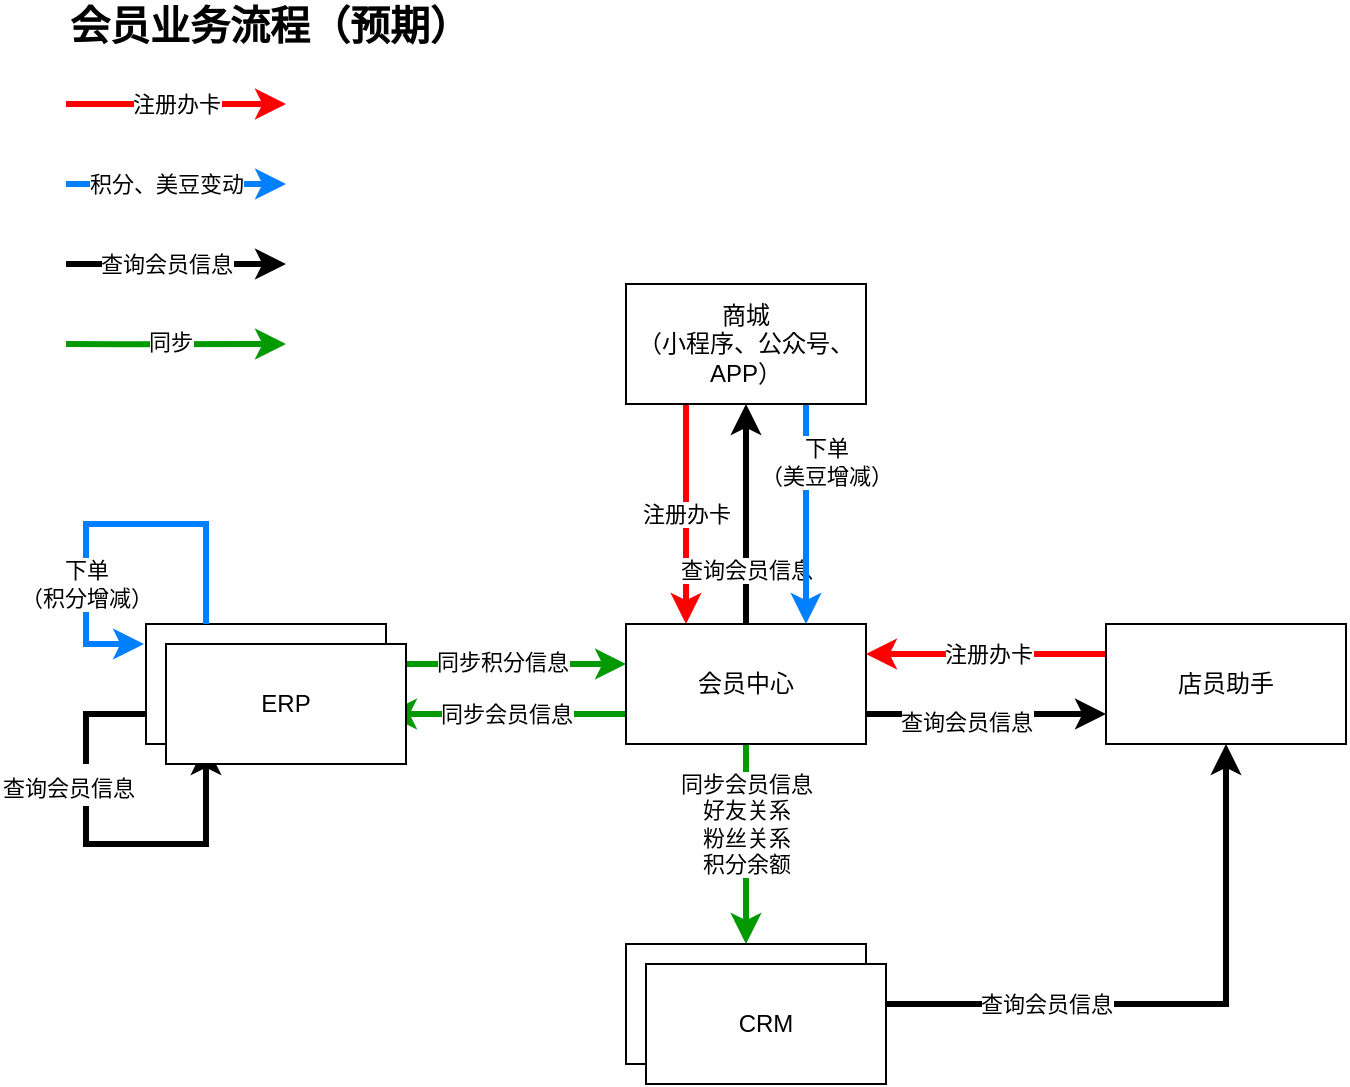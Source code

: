 <mxfile version="20.3.3" type="github" pages="3">
  <diagram id="soqSBY8rFJ3MJ6SPKFcQ" name="Page-1">
    <mxGraphModel dx="1383" dy="713" grid="1" gridSize="10" guides="1" tooltips="1" connect="1" arrows="1" fold="1" page="1" pageScale="1" pageWidth="827" pageHeight="1169" math="0" shadow="0">
      <root>
        <mxCell id="0" />
        <mxCell id="1" parent="0" />
        <mxCell id="knyb-PwK3GWkxclU8VCy-12" style="edgeStyle=orthogonalEdgeStyle;rounded=0;orthogonalLoop=1;jettySize=auto;html=1;entryX=1;entryY=0.75;entryDx=0;entryDy=0;fillColor=#fff2cc;strokeWidth=3;strokeColor=#009900;" parent="1" source="knyb-PwK3GWkxclU8VCy-1" target="knyb-PwK3GWkxclU8VCy-4" edge="1">
          <mxGeometry relative="1" as="geometry">
            <Array as="points">
              <mxPoint x="360" y="385" />
              <mxPoint x="360" y="385" />
            </Array>
          </mxGeometry>
        </mxCell>
        <mxCell id="knyb-PwK3GWkxclU8VCy-13" value="同步会员信息" style="edgeLabel;html=1;align=center;verticalAlign=middle;resizable=0;points=[];" parent="knyb-PwK3GWkxclU8VCy-12" vertex="1" connectable="0">
          <mxGeometry x="0.2" relative="1" as="geometry">
            <mxPoint x="12" as="offset" />
          </mxGeometry>
        </mxCell>
        <mxCell id="knyb-PwK3GWkxclU8VCy-14" value="同步会员信息&lt;br&gt;好友关系&lt;br&gt;粉丝关系&lt;br&gt;积分余额" style="edgeStyle=orthogonalEdgeStyle;rounded=0;orthogonalLoop=1;jettySize=auto;html=1;exitX=0.5;exitY=1;exitDx=0;exitDy=0;entryX=0.5;entryY=0;entryDx=0;entryDy=0;fillColor=#fff2cc;strokeWidth=3;strokeColor=#009900;" parent="1" source="knyb-PwK3GWkxclU8VCy-1" target="knyb-PwK3GWkxclU8VCy-6" edge="1">
          <mxGeometry x="-0.2" relative="1" as="geometry">
            <mxPoint as="offset" />
          </mxGeometry>
        </mxCell>
        <mxCell id="RPGrUnJypbII513YRrt8-1" style="edgeStyle=orthogonalEdgeStyle;rounded=0;orthogonalLoop=1;jettySize=auto;html=1;exitX=1;exitY=0.75;exitDx=0;exitDy=0;entryX=0;entryY=0.75;entryDx=0;entryDy=0;fontSize=18;strokeWidth=3;" parent="1" source="knyb-PwK3GWkxclU8VCy-1" target="knyb-PwK3GWkxclU8VCy-5" edge="1">
          <mxGeometry relative="1" as="geometry" />
        </mxCell>
        <mxCell id="RPGrUnJypbII513YRrt8-2" value="&lt;span style=&quot;font-size: 11px&quot;&gt;查询会员信息&lt;/span&gt;" style="edgeLabel;html=1;align=center;verticalAlign=middle;resizable=0;points=[];fontSize=18;" parent="RPGrUnJypbII513YRrt8-1" vertex="1" connectable="0">
          <mxGeometry x="-0.171" y="-2" relative="1" as="geometry">
            <mxPoint as="offset" />
          </mxGeometry>
        </mxCell>
        <mxCell id="knyb-PwK3GWkxclU8VCy-1" value="会员中心" style="rounded=0;whiteSpace=wrap;html=1;" parent="1" vertex="1">
          <mxGeometry x="360" y="340" width="120" height="60" as="geometry" />
        </mxCell>
        <mxCell id="knyb-PwK3GWkxclU8VCy-10" value="注册办卡" style="edgeStyle=orthogonalEdgeStyle;rounded=0;orthogonalLoop=1;jettySize=auto;html=1;fillColor=#f8cecc;strokeColor=#FF0000;strokeWidth=3;" parent="1" source="knyb-PwK3GWkxclU8VCy-2" target="knyb-PwK3GWkxclU8VCy-1" edge="1">
          <mxGeometry relative="1" as="geometry">
            <Array as="points">
              <mxPoint x="390" y="290" />
              <mxPoint x="390" y="290" />
            </Array>
          </mxGeometry>
        </mxCell>
        <mxCell id="knyb-PwK3GWkxclU8VCy-15" value="查询会员信息" style="edgeStyle=orthogonalEdgeStyle;rounded=0;orthogonalLoop=1;jettySize=auto;html=1;exitX=0.5;exitY=0;exitDx=0;exitDy=0;entryX=0.5;entryY=1;entryDx=0;entryDy=0;strokeWidth=3;" parent="1" source="knyb-PwK3GWkxclU8VCy-1" target="knyb-PwK3GWkxclU8VCy-2" edge="1">
          <mxGeometry x="-0.5" relative="1" as="geometry">
            <Array as="points">
              <mxPoint x="420" y="230" />
            </Array>
            <mxPoint as="offset" />
          </mxGeometry>
        </mxCell>
        <mxCell id="knyb-PwK3GWkxclU8VCy-16" value="下单&lt;br&gt;（美豆增减）" style="edgeStyle=orthogonalEdgeStyle;rounded=0;orthogonalLoop=1;jettySize=auto;html=1;exitX=0.75;exitY=1;exitDx=0;exitDy=0;entryX=0.75;entryY=0;entryDx=0;entryDy=0;fillColor=#dae8fc;strokeColor=#007FFF;strokeWidth=3;" parent="1" source="knyb-PwK3GWkxclU8VCy-2" target="knyb-PwK3GWkxclU8VCy-1" edge="1">
          <mxGeometry x="-0.455" y="10" relative="1" as="geometry">
            <mxPoint y="-1" as="offset" />
          </mxGeometry>
        </mxCell>
        <mxCell id="knyb-PwK3GWkxclU8VCy-2" value="商城&lt;br&gt;（小程序、公众号、APP）" style="rounded=0;whiteSpace=wrap;html=1;" parent="1" vertex="1">
          <mxGeometry x="360" y="170" width="120" height="60" as="geometry" />
        </mxCell>
        <mxCell id="knyb-PwK3GWkxclU8VCy-17" style="edgeStyle=orthogonalEdgeStyle;rounded=0;orthogonalLoop=1;jettySize=auto;html=1;fillColor=#fff2cc;strokeWidth=3;strokeColor=#009900;" parent="1" source="knyb-PwK3GWkxclU8VCy-4" edge="1">
          <mxGeometry relative="1" as="geometry">
            <mxPoint x="360" y="360" as="targetPoint" />
            <Array as="points">
              <mxPoint x="270" y="360" />
              <mxPoint x="270" y="360" />
            </Array>
          </mxGeometry>
        </mxCell>
        <mxCell id="knyb-PwK3GWkxclU8VCy-18" value="同步积分信息" style="edgeLabel;html=1;align=center;verticalAlign=middle;resizable=0;points=[];" parent="knyb-PwK3GWkxclU8VCy-17" vertex="1" connectable="0">
          <mxGeometry x="0.167" y="1" relative="1" as="geometry">
            <mxPoint x="-12" as="offset" />
          </mxGeometry>
        </mxCell>
        <mxCell id="knyb-PwK3GWkxclU8VCy-4" value="ERP" style="rounded=0;whiteSpace=wrap;html=1;" parent="1" vertex="1">
          <mxGeometry x="120" y="340" width="120" height="60" as="geometry" />
        </mxCell>
        <mxCell id="knyb-PwK3GWkxclU8VCy-7" style="edgeStyle=orthogonalEdgeStyle;rounded=0;orthogonalLoop=1;jettySize=auto;html=1;entryX=1;entryY=0.25;entryDx=0;entryDy=0;fillColor=#f8cecc;strokeColor=#FF0000;strokeWidth=3;exitX=0;exitY=0.25;exitDx=0;exitDy=0;" parent="1" source="knyb-PwK3GWkxclU8VCy-5" target="knyb-PwK3GWkxclU8VCy-1" edge="1">
          <mxGeometry relative="1" as="geometry">
            <Array as="points">
              <mxPoint x="540" y="355" />
              <mxPoint x="540" y="355" />
            </Array>
          </mxGeometry>
        </mxCell>
        <mxCell id="knyb-PwK3GWkxclU8VCy-8" value="注册办卡" style="edgeLabel;html=1;align=center;verticalAlign=middle;resizable=0;points=[];" parent="knyb-PwK3GWkxclU8VCy-7" vertex="1" connectable="0">
          <mxGeometry x="-0.071" y="3" relative="1" as="geometry">
            <mxPoint x="-4" y="-3" as="offset" />
          </mxGeometry>
        </mxCell>
        <mxCell id="knyb-PwK3GWkxclU8VCy-5" value="店员助手&lt;span style=&quot;color: rgba(0 , 0 , 0 , 0) ; font-family: monospace ; font-size: 0px&quot;&gt;%3CmxGraphModel%3E%3Croot%3E%3CmxCell%20id%3D%220%22%2F%3E%3CmxCell%20id%3D%221%22%20parent%3D%220%22%2F%3E%3CmxCell%20id%3D%222%22%20value%3D%22%E4%BC%9A%E5%91%98%E4%B8%AD%E5%BF%83%22%20style%3D%22rounded%3D0%3BwhiteSpace%3Dwrap%3Bhtml%3D1%3B%22%20vertex%3D%221%22%20parent%3D%221%22%3E%3CmxGeometry%20x%3D%22360%22%20y%3D%22240%22%20width%3D%22120%22%20height%3D%2260%22%20as%3D%22geometry%22%2F%3E%3C%2FmxCell%3E%3C%2Froot%3E%3C%2FmxGraphModel%3E&lt;/span&gt;" style="rounded=0;whiteSpace=wrap;html=1;" parent="1" vertex="1">
          <mxGeometry x="600" y="340" width="120" height="60" as="geometry" />
        </mxCell>
        <mxCell id="knyb-PwK3GWkxclU8VCy-26" style="edgeStyle=orthogonalEdgeStyle;rounded=0;orthogonalLoop=1;jettySize=auto;html=1;exitX=1;exitY=0.5;exitDx=0;exitDy=0;strokeColor=#000000;strokeWidth=3;entryX=0.5;entryY=1;entryDx=0;entryDy=0;" parent="1" source="knyb-PwK3GWkxclU8VCy-6" target="knyb-PwK3GWkxclU8VCy-5" edge="1">
          <mxGeometry relative="1" as="geometry">
            <mxPoint x="660" y="400" as="targetPoint" />
            <Array as="points">
              <mxPoint x="660" y="530" />
            </Array>
          </mxGeometry>
        </mxCell>
        <mxCell id="knyb-PwK3GWkxclU8VCy-27" value="查询会员信息" style="edgeLabel;html=1;align=center;verticalAlign=middle;resizable=0;points=[];" parent="knyb-PwK3GWkxclU8VCy-26" vertex="1" connectable="0">
          <mxGeometry x="-0.306" y="-4" relative="1" as="geometry">
            <mxPoint x="-17.65" y="-4.04" as="offset" />
          </mxGeometry>
        </mxCell>
        <mxCell id="knyb-PwK3GWkxclU8VCy-6" value="CRM1" style="rounded=0;whiteSpace=wrap;html=1;" parent="1" vertex="1">
          <mxGeometry x="360" y="500" width="120" height="60" as="geometry" />
        </mxCell>
        <mxCell id="knyb-PwK3GWkxclU8VCy-21" value="下单&lt;br&gt;（积分增减）" style="edgeStyle=orthogonalEdgeStyle;rounded=0;orthogonalLoop=1;jettySize=auto;html=1;exitX=0.25;exitY=0;exitDx=0;exitDy=0;strokeColor=#007FFF;strokeWidth=3;" parent="1" source="knyb-PwK3GWkxclU8VCy-4" edge="1">
          <mxGeometry x="0.406" relative="1" as="geometry">
            <mxPoint x="119" y="350" as="targetPoint" />
            <Array as="points">
              <mxPoint x="150" y="290" />
              <mxPoint x="90" y="290" />
              <mxPoint x="90" y="350" />
            </Array>
            <mxPoint as="offset" />
          </mxGeometry>
        </mxCell>
        <mxCell id="025GpW6aKW9atf-hTAfT-3" value="注册办卡" style="edgeStyle=orthogonalEdgeStyle;rounded=0;orthogonalLoop=1;jettySize=auto;html=1;fillColor=#f8cecc;strokeColor=#FF0000;strokeWidth=3;" parent="1" edge="1">
          <mxGeometry relative="1" as="geometry">
            <Array as="points">
              <mxPoint x="80" y="80" />
            </Array>
            <mxPoint x="80" y="80" as="sourcePoint" />
            <mxPoint x="190" y="80" as="targetPoint" />
          </mxGeometry>
        </mxCell>
        <mxCell id="025GpW6aKW9atf-hTAfT-4" value="积分、美豆变动" style="edgeStyle=orthogonalEdgeStyle;rounded=0;orthogonalLoop=1;jettySize=auto;html=1;exitX=0.75;exitY=1;exitDx=0;exitDy=0;fillColor=#dae8fc;strokeColor=#007FFF;strokeWidth=3;" parent="1" edge="1">
          <mxGeometry x="-0.091" relative="1" as="geometry">
            <mxPoint as="offset" />
            <mxPoint x="80" y="120" as="sourcePoint" />
            <mxPoint x="190" y="120" as="targetPoint" />
          </mxGeometry>
        </mxCell>
        <mxCell id="025GpW6aKW9atf-hTAfT-6" value="查询会员信息" style="edgeStyle=orthogonalEdgeStyle;rounded=0;orthogonalLoop=1;jettySize=auto;html=1;exitX=0.5;exitY=1;exitDx=0;exitDy=0;strokeWidth=3;" parent="1" edge="1">
          <mxGeometry x="-0.091" relative="1" as="geometry">
            <Array as="points">
              <mxPoint x="80" y="160" />
            </Array>
            <mxPoint as="offset" />
            <mxPoint x="80" y="160" as="sourcePoint" />
            <mxPoint x="190" y="160" as="targetPoint" />
          </mxGeometry>
        </mxCell>
        <mxCell id="RPGrUnJypbII513YRrt8-4" style="edgeStyle=orthogonalEdgeStyle;rounded=0;orthogonalLoop=1;jettySize=auto;html=1;exitX=0;exitY=0.75;exitDx=0;exitDy=0;strokeWidth=3;fontSize=18;entryX=0.25;entryY=1;entryDx=0;entryDy=0;" parent="1" source="knyb-PwK3GWkxclU8VCy-4" target="knyb-PwK3GWkxclU8VCy-4" edge="1">
          <mxGeometry relative="1" as="geometry">
            <mxPoint x="150" y="400" as="targetPoint" />
            <Array as="points">
              <mxPoint x="90" y="385" />
              <mxPoint x="90" y="450" />
              <mxPoint x="150" y="450" />
            </Array>
          </mxGeometry>
        </mxCell>
        <mxCell id="RPGrUnJypbII513YRrt8-5" value="&lt;span style=&quot;font-size: 11px&quot;&gt;查询会员信息&lt;/span&gt;" style="edgeLabel;html=1;align=center;verticalAlign=middle;resizable=0;points=[];fontSize=18;" parent="RPGrUnJypbII513YRrt8-4" vertex="1" connectable="0">
          <mxGeometry x="0.218" relative="1" as="geometry">
            <mxPoint x="-39.65" y="-30.06" as="offset" />
          </mxGeometry>
        </mxCell>
        <mxCell id="RPGrUnJypbII513YRrt8-6" value="会员业务流程（预期）" style="text;html=1;strokeColor=none;fillColor=none;align=left;verticalAlign=middle;whiteSpace=wrap;rounded=0;fontSize=20;fontStyle=1" parent="1" vertex="1">
          <mxGeometry x="80" y="30" width="250" height="20" as="geometry" />
        </mxCell>
        <mxCell id="cgp2lIKtwQ27PDbY8Mg6-1" style="edgeStyle=orthogonalEdgeStyle;rounded=0;orthogonalLoop=1;jettySize=auto;html=1;fillColor=#fff2cc;strokeWidth=3;strokeColor=#009900;" parent="1" edge="1">
          <mxGeometry relative="1" as="geometry">
            <mxPoint x="190" y="200" as="targetPoint" />
            <Array as="points">
              <mxPoint x="110" y="200" />
              <mxPoint x="110" y="200" />
            </Array>
            <mxPoint x="80" y="200.059" as="sourcePoint" />
          </mxGeometry>
        </mxCell>
        <mxCell id="cgp2lIKtwQ27PDbY8Mg6-2" value="同步" style="edgeLabel;html=1;align=center;verticalAlign=middle;resizable=0;points=[];" parent="cgp2lIKtwQ27PDbY8Mg6-1" vertex="1" connectable="0">
          <mxGeometry x="0.167" y="1" relative="1" as="geometry">
            <mxPoint x="-12" as="offset" />
          </mxGeometry>
        </mxCell>
        <mxCell id="6eUBW0zzSSfcx8ZkIJBY-26" value="ERP" style="rounded=0;whiteSpace=wrap;html=1;" parent="1" vertex="1">
          <mxGeometry x="130" y="350" width="120" height="60" as="geometry" />
        </mxCell>
        <mxCell id="6eUBW0zzSSfcx8ZkIJBY-27" value="CRM" style="rounded=0;whiteSpace=wrap;html=1;" parent="1" vertex="1">
          <mxGeometry x="370" y="510" width="120" height="60" as="geometry" />
        </mxCell>
      </root>
    </mxGraphModel>
  </diagram>
  <diagram name="Page-1 的副本" id="MVURT9lQBg-79gO42atk">
    <mxGraphModel dx="870" dy="565" grid="0" gridSize="10" guides="1" tooltips="1" connect="1" arrows="1" fold="1" page="1" pageScale="1" pageWidth="827" pageHeight="1169" math="0" shadow="0">
      <root>
        <mxCell id="A9qGRmS85wWpXNOUNL0T-0" />
        <mxCell id="A9qGRmS85wWpXNOUNL0T-1" parent="A9qGRmS85wWpXNOUNL0T-0" />
        <mxCell id="A9qGRmS85wWpXNOUNL0T-4" value="同步会员信息&lt;br&gt;好友关系&lt;br&gt;粉丝关系&lt;br&gt;积分余额" style="edgeStyle=orthogonalEdgeStyle;rounded=0;orthogonalLoop=1;jettySize=auto;html=1;exitX=0.5;exitY=1;exitDx=0;exitDy=0;entryX=0.5;entryY=0;entryDx=0;entryDy=0;fillColor=#fff2cc;strokeWidth=3;strokeColor=#009900;" edge="1" parent="A9qGRmS85wWpXNOUNL0T-1" source="A9qGRmS85wWpXNOUNL0T-7" target="0BeOSBiSI2jUj7D93UMF-17">
          <mxGeometry x="-0.2" relative="1" as="geometry">
            <mxPoint as="offset" />
            <mxPoint x="420" y="500" as="targetPoint" />
          </mxGeometry>
        </mxCell>
        <mxCell id="A9qGRmS85wWpXNOUNL0T-5" style="edgeStyle=orthogonalEdgeStyle;rounded=0;orthogonalLoop=1;jettySize=auto;html=1;exitX=1;exitY=0.75;exitDx=0;exitDy=0;entryX=0;entryY=0.75;entryDx=0;entryDy=0;fontSize=18;strokeWidth=3;" edge="1" parent="A9qGRmS85wWpXNOUNL0T-1" source="A9qGRmS85wWpXNOUNL0T-7" target="A9qGRmS85wWpXNOUNL0T-17">
          <mxGeometry relative="1" as="geometry" />
        </mxCell>
        <mxCell id="A9qGRmS85wWpXNOUNL0T-6" value="&lt;span style=&quot;font-size: 11px&quot;&gt;查询会员信息&lt;/span&gt;" style="edgeLabel;html=1;align=center;verticalAlign=middle;resizable=0;points=[];fontSize=18;" vertex="1" connectable="0" parent="A9qGRmS85wWpXNOUNL0T-5">
          <mxGeometry x="-0.171" y="-2" relative="1" as="geometry">
            <mxPoint as="offset" />
          </mxGeometry>
        </mxCell>
        <mxCell id="0BeOSBiSI2jUj7D93UMF-15" value="同步会员" style="edgeStyle=orthogonalEdgeStyle;rounded=0;orthogonalLoop=1;jettySize=auto;html=1;exitX=0;exitY=0.5;exitDx=0;exitDy=0;entryX=0;entryY=0;entryDx=130;entryDy=40;entryPerimeter=0;strokeColor=#009900;strokeWidth=3;" edge="1" parent="A9qGRmS85wWpXNOUNL0T-1" source="A9qGRmS85wWpXNOUNL0T-7" target="0BeOSBiSI2jUj7D93UMF-11">
          <mxGeometry relative="1" as="geometry" />
        </mxCell>
        <mxCell id="A9qGRmS85wWpXNOUNL0T-7" value="会员中心" style="rounded=0;whiteSpace=wrap;html=1;" vertex="1" parent="A9qGRmS85wWpXNOUNL0T-1">
          <mxGeometry x="360" y="340" width="120" height="60" as="geometry" />
        </mxCell>
        <mxCell id="A9qGRmS85wWpXNOUNL0T-8" value="注册办卡" style="edgeStyle=orthogonalEdgeStyle;rounded=0;orthogonalLoop=1;jettySize=auto;html=1;fillColor=#f8cecc;strokeColor=#FF0000;strokeWidth=3;" edge="1" parent="A9qGRmS85wWpXNOUNL0T-1" source="A9qGRmS85wWpXNOUNL0T-11" target="A9qGRmS85wWpXNOUNL0T-7">
          <mxGeometry x="-0.455" relative="1" as="geometry">
            <Array as="points">
              <mxPoint x="390" y="290" />
              <mxPoint x="390" y="290" />
            </Array>
            <mxPoint as="offset" />
          </mxGeometry>
        </mxCell>
        <mxCell id="A9qGRmS85wWpXNOUNL0T-9" value="查询会员信息" style="edgeStyle=orthogonalEdgeStyle;rounded=0;orthogonalLoop=1;jettySize=auto;html=1;exitX=0.5;exitY=0;exitDx=0;exitDy=0;entryX=0.5;entryY=1;entryDx=0;entryDy=0;strokeWidth=3;" edge="1" parent="A9qGRmS85wWpXNOUNL0T-1" source="A9qGRmS85wWpXNOUNL0T-7" target="A9qGRmS85wWpXNOUNL0T-11">
          <mxGeometry x="-0.5" relative="1" as="geometry">
            <Array as="points">
              <mxPoint x="420" y="230" />
            </Array>
            <mxPoint as="offset" />
          </mxGeometry>
        </mxCell>
        <mxCell id="A9qGRmS85wWpXNOUNL0T-10" value="积分变动" style="edgeStyle=orthogonalEdgeStyle;rounded=0;orthogonalLoop=1;jettySize=auto;html=1;exitX=0.75;exitY=1;exitDx=0;exitDy=0;entryX=0.75;entryY=0;entryDx=0;entryDy=0;fillColor=#dae8fc;strokeColor=#007FFF;strokeWidth=3;" edge="1" parent="A9qGRmS85wWpXNOUNL0T-1" source="A9qGRmS85wWpXNOUNL0T-11" target="A9qGRmS85wWpXNOUNL0T-7">
          <mxGeometry x="-0.273" y="10" relative="1" as="geometry">
            <mxPoint as="offset" />
          </mxGeometry>
        </mxCell>
        <mxCell id="0BeOSBiSI2jUj7D93UMF-4" style="edgeStyle=orthogonalEdgeStyle;rounded=0;orthogonalLoop=1;jettySize=auto;html=1;exitX=1;exitY=0.5;exitDx=0;exitDy=0;entryX=0.896;entryY=-0.025;entryDx=0;entryDy=0;strokeColor=#FF8000;strokeWidth=3;entryPerimeter=0;" edge="1" parent="A9qGRmS85wWpXNOUNL0T-1" source="A9qGRmS85wWpXNOUNL0T-11" target="A9qGRmS85wWpXNOUNL0T-7">
          <mxGeometry relative="1" as="geometry" />
        </mxCell>
        <mxCell id="0BeOSBiSI2jUj7D93UMF-5" value="钱包变动" style="edgeLabel;html=1;align=center;verticalAlign=middle;resizable=0;points=[];" vertex="1" connectable="0" parent="0BeOSBiSI2jUj7D93UMF-4">
          <mxGeometry x="-0.47" y="1" relative="1" as="geometry">
            <mxPoint x="9" y="12" as="offset" />
          </mxGeometry>
        </mxCell>
        <mxCell id="A9qGRmS85wWpXNOUNL0T-11" value="商城" style="rounded=0;whiteSpace=wrap;html=1;" vertex="1" parent="A9qGRmS85wWpXNOUNL0T-1">
          <mxGeometry x="360" y="170" width="120" height="60" as="geometry" />
        </mxCell>
        <mxCell id="0BeOSBiSI2jUj7D93UMF-7" value="钱包变动" style="edgeStyle=orthogonalEdgeStyle;rounded=0;orthogonalLoop=1;jettySize=auto;html=1;exitX=0;exitY=0;exitDx=60;exitDy=0;entryX=1;entryY=0;entryDx=0;entryDy=0;strokeColor=#FF8000;strokeWidth=3;exitPerimeter=0;" edge="1" parent="A9qGRmS85wWpXNOUNL0T-1" source="0BeOSBiSI2jUj7D93UMF-11">
          <mxGeometry x="0.455" relative="1" as="geometry">
            <mxPoint x="164" y="340" as="sourcePoint" />
            <mxPoint x="234" y="350" as="targetPoint" />
            <Array as="points">
              <mxPoint x="164" y="290" />
              <mxPoint x="254" y="290" />
              <mxPoint x="254" y="350" />
            </Array>
            <mxPoint as="offset" />
          </mxGeometry>
        </mxCell>
        <mxCell id="A9qGRmS85wWpXNOUNL0T-15" style="edgeStyle=orthogonalEdgeStyle;rounded=0;orthogonalLoop=1;jettySize=auto;html=1;entryX=1;entryY=0.5;entryDx=0;entryDy=0;fillColor=#f8cecc;strokeColor=#FF0000;strokeWidth=3;exitX=0;exitY=0.5;exitDx=0;exitDy=0;" edge="1" parent="A9qGRmS85wWpXNOUNL0T-1" source="A9qGRmS85wWpXNOUNL0T-17" target="A9qGRmS85wWpXNOUNL0T-7">
          <mxGeometry relative="1" as="geometry">
            <Array as="points">
              <mxPoint x="540" y="370" />
              <mxPoint x="540" y="370" />
            </Array>
          </mxGeometry>
        </mxCell>
        <mxCell id="A9qGRmS85wWpXNOUNL0T-16" value="注册办卡" style="edgeLabel;html=1;align=center;verticalAlign=middle;resizable=0;points=[];" vertex="1" connectable="0" parent="A9qGRmS85wWpXNOUNL0T-15">
          <mxGeometry x="-0.071" y="3" relative="1" as="geometry">
            <mxPoint x="-4" y="-3" as="offset" />
          </mxGeometry>
        </mxCell>
        <mxCell id="0BeOSBiSI2jUj7D93UMF-8" style="edgeStyle=orthogonalEdgeStyle;rounded=0;orthogonalLoop=1;jettySize=auto;html=1;exitX=0;exitY=0.25;exitDx=0;exitDy=0;entryX=1;entryY=0.25;entryDx=0;entryDy=0;strokeColor=#FF8000;strokeWidth=3;" edge="1" parent="A9qGRmS85wWpXNOUNL0T-1" source="A9qGRmS85wWpXNOUNL0T-17" target="A9qGRmS85wWpXNOUNL0T-7">
          <mxGeometry relative="1" as="geometry" />
        </mxCell>
        <mxCell id="0BeOSBiSI2jUj7D93UMF-10" value="钱包变动" style="edgeLabel;html=1;align=center;verticalAlign=middle;resizable=0;points=[];" vertex="1" connectable="0" parent="0BeOSBiSI2jUj7D93UMF-8">
          <mxGeometry x="-0.067" y="1" relative="1" as="geometry">
            <mxPoint x="-4" y="-6" as="offset" />
          </mxGeometry>
        </mxCell>
        <mxCell id="A9qGRmS85wWpXNOUNL0T-17" value="店员助手、公众号&lt;span style=&quot;color: rgba(0 , 0 , 0 , 0) ; font-family: monospace ; font-size: 0px&quot;&gt;%3CmxGraphModel%3E%3Croot%3E%3CmxCell%20id%3D%220%22%2F%3E%3CmxCell%20id%3D%221%22%20parent%3D%220%22%2F%3E%3CmxCell%20id%3D%222%22%20value%3D%22%E4%BC%9A%E5%91%98%E4%B8%AD%E5%BF%83%22%20style%3D%22rounded%3D0%3BwhiteSpace%3Dwrap%3Bhtml%3D1%3B%22%20vertex%3D%221%22%20parent%3D%221%22%3E%3CmxGeometry%20x%3D%22360%22%20y%3D%22240%22%20width%3D%22120%22%20height%3D%2260%22%20as%3D%22geometry%22%2F%3E%3C%2FmxCell%3E%3C%2Froot%3E%3C%2FmxGraphModel%3E、&lt;/span&gt;" style="rounded=0;whiteSpace=wrap;html=1;" vertex="1" parent="A9qGRmS85wWpXNOUNL0T-1">
          <mxGeometry x="600" y="340" width="120" height="60" as="geometry" />
        </mxCell>
        <mxCell id="A9qGRmS85wWpXNOUNL0T-18" style="edgeStyle=orthogonalEdgeStyle;rounded=0;orthogonalLoop=1;jettySize=auto;html=1;exitX=1;exitY=0.5;exitDx=0;exitDy=0;strokeColor=#000000;strokeWidth=3;entryX=0.5;entryY=1;entryDx=0;entryDy=0;" edge="1" parent="A9qGRmS85wWpXNOUNL0T-1" source="0BeOSBiSI2jUj7D93UMF-17" target="A9qGRmS85wWpXNOUNL0T-17">
          <mxGeometry relative="1" as="geometry">
            <mxPoint x="660" y="400" as="targetPoint" />
            <Array as="points">
              <mxPoint x="660" y="530" />
            </Array>
            <mxPoint x="480" y="530" as="sourcePoint" />
          </mxGeometry>
        </mxCell>
        <mxCell id="A9qGRmS85wWpXNOUNL0T-19" value="查询会员信息" style="edgeLabel;html=1;align=center;verticalAlign=middle;resizable=0;points=[];" vertex="1" connectable="0" parent="A9qGRmS85wWpXNOUNL0T-18">
          <mxGeometry x="-0.306" y="-4" relative="1" as="geometry">
            <mxPoint x="-17.65" y="-4.04" as="offset" />
          </mxGeometry>
        </mxCell>
        <mxCell id="A9qGRmS85wWpXNOUNL0T-22" value="注册办卡" style="edgeStyle=orthogonalEdgeStyle;rounded=0;orthogonalLoop=1;jettySize=auto;html=1;fillColor=#f8cecc;strokeColor=#FF0000;strokeWidth=3;" edge="1" parent="A9qGRmS85wWpXNOUNL0T-1">
          <mxGeometry relative="1" as="geometry">
            <Array as="points">
              <mxPoint x="80" y="80" />
            </Array>
            <mxPoint x="40" y="80" as="sourcePoint" />
            <mxPoint x="190" y="80" as="targetPoint" />
          </mxGeometry>
        </mxCell>
        <mxCell id="A9qGRmS85wWpXNOUNL0T-23" value="积分变动&lt;br&gt;（消费、退款）" style="edgeStyle=orthogonalEdgeStyle;rounded=0;orthogonalLoop=1;jettySize=auto;html=1;fillColor=#dae8fc;strokeColor=#007FFF;strokeWidth=3;" edge="1" parent="A9qGRmS85wWpXNOUNL0T-1">
          <mxGeometry x="-0.091" relative="1" as="geometry">
            <mxPoint as="offset" />
            <mxPoint x="40" y="120" as="sourcePoint" />
            <mxPoint x="190" y="120" as="targetPoint" />
          </mxGeometry>
        </mxCell>
        <mxCell id="A9qGRmS85wWpXNOUNL0T-24" value="查询会员信息" style="edgeStyle=orthogonalEdgeStyle;rounded=0;orthogonalLoop=1;jettySize=auto;html=1;strokeWidth=3;" edge="1" parent="A9qGRmS85wWpXNOUNL0T-1">
          <mxGeometry x="-0.091" relative="1" as="geometry">
            <Array as="points">
              <mxPoint x="80" y="160" />
            </Array>
            <mxPoint as="offset" />
            <mxPoint x="40" y="160" as="sourcePoint" />
            <mxPoint x="190" y="160" as="targetPoint" />
          </mxGeometry>
        </mxCell>
        <mxCell id="A9qGRmS85wWpXNOUNL0T-25" style="edgeStyle=orthogonalEdgeStyle;rounded=0;orthogonalLoop=1;jettySize=auto;html=1;exitX=0;exitY=0.75;exitDx=0;exitDy=0;strokeWidth=3;fontSize=18;entryX=0.25;entryY=1;entryDx=0;entryDy=0;" edge="1" parent="A9qGRmS85wWpXNOUNL0T-1">
          <mxGeometry relative="1" as="geometry">
            <mxPoint x="144" y="410" as="targetPoint" />
            <Array as="points">
              <mxPoint x="74" y="385" />
              <mxPoint x="74" y="450" />
              <mxPoint x="144" y="450" />
            </Array>
            <mxPoint x="104" y="385" as="sourcePoint" />
          </mxGeometry>
        </mxCell>
        <mxCell id="A9qGRmS85wWpXNOUNL0T-26" value="&lt;span style=&quot;font-size: 11px&quot;&gt;查询会员信息&lt;/span&gt;" style="edgeLabel;html=1;align=center;verticalAlign=middle;resizable=0;points=[];fontSize=18;" vertex="1" connectable="0" parent="A9qGRmS85wWpXNOUNL0T-25">
          <mxGeometry x="0.218" relative="1" as="geometry">
            <mxPoint x="-39.65" y="-30.06" as="offset" />
          </mxGeometry>
        </mxCell>
        <mxCell id="A9qGRmS85wWpXNOUNL0T-27" value="会员业务流程" style="text;html=1;strokeColor=none;fillColor=none;align=left;verticalAlign=middle;whiteSpace=wrap;rounded=0;fontSize=20;fontStyle=1" vertex="1" parent="A9qGRmS85wWpXNOUNL0T-1">
          <mxGeometry x="80" y="30" width="250" height="20" as="geometry" />
        </mxCell>
        <mxCell id="A9qGRmS85wWpXNOUNL0T-28" style="edgeStyle=orthogonalEdgeStyle;rounded=0;orthogonalLoop=1;jettySize=auto;html=1;fillColor=#fff2cc;strokeWidth=3;strokeColor=#009900;" edge="1" parent="A9qGRmS85wWpXNOUNL0T-1">
          <mxGeometry relative="1" as="geometry">
            <mxPoint x="190" y="200" as="targetPoint" />
            <Array as="points">
              <mxPoint x="110" y="200" />
              <mxPoint x="110" y="200" />
            </Array>
            <mxPoint x="40" y="200" as="sourcePoint" />
          </mxGeometry>
        </mxCell>
        <mxCell id="A9qGRmS85wWpXNOUNL0T-29" value="同步" style="edgeLabel;html=1;align=center;verticalAlign=middle;resizable=0;points=[];" vertex="1" connectable="0" parent="A9qGRmS85wWpXNOUNL0T-28">
          <mxGeometry x="0.167" y="1" relative="1" as="geometry">
            <mxPoint x="-12" as="offset" />
          </mxGeometry>
        </mxCell>
        <mxCell id="0BeOSBiSI2jUj7D93UMF-0" style="edgeStyle=orthogonalEdgeStyle;rounded=0;orthogonalLoop=1;jettySize=auto;html=1;fillColor=#fff2cc;strokeWidth=3;strokeColor=#FF8000;" edge="1" parent="A9qGRmS85wWpXNOUNL0T-1">
          <mxGeometry relative="1" as="geometry">
            <mxPoint x="190" y="240" as="targetPoint" />
            <Array as="points">
              <mxPoint x="110" y="240" />
              <mxPoint x="110" y="240" />
            </Array>
            <mxPoint x="40" y="240" as="sourcePoint" />
          </mxGeometry>
        </mxCell>
        <mxCell id="0BeOSBiSI2jUj7D93UMF-1" value="钱包变动&lt;br&gt;（充值、消费、退款）" style="edgeLabel;html=1;align=center;verticalAlign=middle;resizable=0;points=[];" vertex="1" connectable="0" parent="0BeOSBiSI2jUj7D93UMF-0">
          <mxGeometry x="0.167" y="1" relative="1" as="geometry">
            <mxPoint x="-24" as="offset" />
          </mxGeometry>
        </mxCell>
        <mxCell id="0BeOSBiSI2jUj7D93UMF-16" value="同步积分、钱包" style="edgeStyle=orthogonalEdgeStyle;rounded=0;orthogonalLoop=1;jettySize=auto;html=1;exitX=0;exitY=0;exitDx=130;exitDy=55;exitPerimeter=0;entryX=0;entryY=0.75;entryDx=0;entryDy=0;strokeColor=#009900;strokeWidth=3;" edge="1" parent="A9qGRmS85wWpXNOUNL0T-1" source="0BeOSBiSI2jUj7D93UMF-11" target="A9qGRmS85wWpXNOUNL0T-7">
          <mxGeometry relative="1" as="geometry" />
        </mxCell>
        <mxCell id="0BeOSBiSI2jUj7D93UMF-11" value="ERP" style="verticalLabelPosition=middle;verticalAlign=middle;html=1;shape=mxgraph.basic.layered_rect;dx=10;outlineConnect=0;labelPosition=center;align=center;" vertex="1" parent="A9qGRmS85wWpXNOUNL0T-1">
          <mxGeometry x="104" y="330" width="130" height="70" as="geometry" />
        </mxCell>
        <mxCell id="0BeOSBiSI2jUj7D93UMF-12" style="edgeStyle=orthogonalEdgeStyle;rounded=0;orthogonalLoop=1;jettySize=auto;html=1;exitX=0;exitY=0;exitDx=30;exitDy=0;exitPerimeter=0;entryX=0;entryY=0;entryDx=0;entryDy=30;entryPerimeter=0;strokeColor=#007FFF;strokeWidth=3;" edge="1" parent="A9qGRmS85wWpXNOUNL0T-1" source="0BeOSBiSI2jUj7D93UMF-11" target="0BeOSBiSI2jUj7D93UMF-11">
          <mxGeometry relative="1" as="geometry">
            <Array as="points">
              <mxPoint x="134" y="290" />
              <mxPoint x="74" y="290" />
              <mxPoint x="74" y="360" />
            </Array>
          </mxGeometry>
        </mxCell>
        <mxCell id="0BeOSBiSI2jUj7D93UMF-13" value="积分变动" style="edgeLabel;html=1;align=center;verticalAlign=middle;resizable=0;points=[];" vertex="1" connectable="0" parent="0BeOSBiSI2jUj7D93UMF-12">
          <mxGeometry x="0.263" relative="1" as="geometry">
            <mxPoint y="1" as="offset" />
          </mxGeometry>
        </mxCell>
        <mxCell id="0BeOSBiSI2jUj7D93UMF-17" value="CRM" style="rounded=0;whiteSpace=wrap;html=1;" vertex="1" parent="A9qGRmS85wWpXNOUNL0T-1">
          <mxGeometry x="360" y="500" width="120" height="60" as="geometry" />
        </mxCell>
      </root>
    </mxGraphModel>
  </diagram>
  <diagram id="F6n-KzgDNcu7s01zu2RD" name="Page-2">
    <mxGraphModel dx="862" dy="615" grid="1" gridSize="10" guides="1" tooltips="1" connect="1" arrows="1" fold="1" page="1" pageScale="1" pageWidth="827" pageHeight="1169" math="0" shadow="0">
      <root>
        <mxCell id="84sm-JnvDAqkllqsL5zi-0" />
        <mxCell id="84sm-JnvDAqkllqsL5zi-1" parent="84sm-JnvDAqkllqsL5zi-0" />
        <mxCell id="xqJWrVlXxcV9ZFjP9cWG-0" style="edgeStyle=orthogonalEdgeStyle;rounded=0;orthogonalLoop=1;jettySize=auto;html=1;entryX=1;entryY=0.75;entryDx=0;entryDy=0;fillColor=#fff2cc;strokeWidth=3;strokeColor=#009900;" parent="84sm-JnvDAqkllqsL5zi-1" source="xqJWrVlXxcV9ZFjP9cWG-3" target="xqJWrVlXxcV9ZFjP9cWG-10" edge="1">
          <mxGeometry relative="1" as="geometry">
            <Array as="points">
              <mxPoint x="360" y="445" />
              <mxPoint x="360" y="445" />
            </Array>
          </mxGeometry>
        </mxCell>
        <mxCell id="xqJWrVlXxcV9ZFjP9cWG-1" value="同步会员信息" style="edgeLabel;html=1;align=center;verticalAlign=middle;resizable=0;points=[];" parent="xqJWrVlXxcV9ZFjP9cWG-0" vertex="1" connectable="0">
          <mxGeometry x="0.2" relative="1" as="geometry">
            <mxPoint x="12" as="offset" />
          </mxGeometry>
        </mxCell>
        <mxCell id="xqJWrVlXxcV9ZFjP9cWG-2" value="同步会员信息" style="edgeStyle=orthogonalEdgeStyle;rounded=0;orthogonalLoop=1;jettySize=auto;html=1;exitX=0.5;exitY=1;exitDx=0;exitDy=0;entryX=0;entryY=0.5;entryDx=0;entryDy=0;fillColor=#fff2cc;strokeWidth=3;strokeColor=#009900;" parent="84sm-JnvDAqkllqsL5zi-1" source="xqJWrVlXxcV9ZFjP9cWG-10" target="xqJWrVlXxcV9ZFjP9cWG-17" edge="1">
          <mxGeometry x="-0.419" relative="1" as="geometry">
            <mxPoint as="offset" />
          </mxGeometry>
        </mxCell>
        <mxCell id="xqJWrVlXxcV9ZFjP9cWG-3" value="集效系统" style="rounded=0;whiteSpace=wrap;html=1;" parent="84sm-JnvDAqkllqsL5zi-1" vertex="1">
          <mxGeometry x="360" y="400" width="120" height="60" as="geometry" />
        </mxCell>
        <mxCell id="xqJWrVlXxcV9ZFjP9cWG-4" value="注册办卡" style="edgeStyle=orthogonalEdgeStyle;rounded=0;orthogonalLoop=1;jettySize=auto;html=1;fillColor=#f8cecc;strokeColor=#FF0000;strokeWidth=3;" parent="84sm-JnvDAqkllqsL5zi-1" source="xqJWrVlXxcV9ZFjP9cWG-7" target="xqJWrVlXxcV9ZFjP9cWG-3" edge="1">
          <mxGeometry relative="1" as="geometry">
            <Array as="points">
              <mxPoint x="390" y="350" />
              <mxPoint x="390" y="350" />
            </Array>
          </mxGeometry>
        </mxCell>
        <mxCell id="xqJWrVlXxcV9ZFjP9cWG-5" value="查询会员信息" style="edgeStyle=orthogonalEdgeStyle;rounded=0;orthogonalLoop=1;jettySize=auto;html=1;strokeWidth=3;" parent="84sm-JnvDAqkllqsL5zi-1" edge="1" target="xqJWrVlXxcV9ZFjP9cWG-7">
          <mxGeometry x="-0.5" relative="1" as="geometry">
            <Array as="points">
              <mxPoint x="440" y="400" />
            </Array>
            <mxPoint as="offset" />
            <mxPoint x="440" y="400" as="sourcePoint" />
            <mxPoint x="440" y="310" as="targetPoint" />
          </mxGeometry>
        </mxCell>
        <mxCell id="xqJWrVlXxcV9ZFjP9cWG-6" value="下单&lt;br&gt;（积分增减）" style="edgeStyle=orthogonalEdgeStyle;rounded=0;orthogonalLoop=1;jettySize=auto;html=1;exitX=0;exitY=0.5;exitDx=0;exitDy=0;fillColor=#dae8fc;strokeColor=#007FFF;strokeWidth=3;" parent="84sm-JnvDAqkllqsL5zi-1" source="xqJWrVlXxcV9ZFjP9cWG-7" target="xqJWrVlXxcV9ZFjP9cWG-10" edge="1">
          <mxGeometry x="0.27" relative="1" as="geometry">
            <mxPoint as="offset" />
            <Array as="points">
              <mxPoint x="220" y="260" />
            </Array>
          </mxGeometry>
        </mxCell>
        <mxCell id="xqJWrVlXxcV9ZFjP9cWG-7" value="小鹿&lt;br&gt;（小程序、公众号、APP）" style="rounded=0;whiteSpace=wrap;html=1;" parent="84sm-JnvDAqkllqsL5zi-1" vertex="1">
          <mxGeometry x="354" y="230" width="120" height="60" as="geometry" />
        </mxCell>
        <mxCell id="xqJWrVlXxcV9ZFjP9cWG-8" style="edgeStyle=orthogonalEdgeStyle;rounded=0;orthogonalLoop=1;jettySize=auto;html=1;fillColor=#fff2cc;strokeWidth=3;strokeColor=#009900;" parent="84sm-JnvDAqkllqsL5zi-1" source="xqJWrVlXxcV9ZFjP9cWG-10" edge="1">
          <mxGeometry relative="1" as="geometry">
            <mxPoint x="360" y="420" as="targetPoint" />
            <Array as="points">
              <mxPoint x="270" y="420" />
              <mxPoint x="270" y="420" />
            </Array>
          </mxGeometry>
        </mxCell>
        <mxCell id="xqJWrVlXxcV9ZFjP9cWG-9" value="同步积分信息" style="edgeLabel;html=1;align=center;verticalAlign=middle;resizable=0;points=[];" parent="xqJWrVlXxcV9ZFjP9cWG-8" vertex="1" connectable="0">
          <mxGeometry x="0.167" y="1" relative="1" as="geometry">
            <mxPoint x="-12" as="offset" />
          </mxGeometry>
        </mxCell>
        <mxCell id="xqJWrVlXxcV9ZFjP9cWG-10" value="ERP" style="rounded=0;whiteSpace=wrap;html=1;" parent="84sm-JnvDAqkllqsL5zi-1" vertex="1">
          <mxGeometry x="120" y="400" width="120" height="60" as="geometry" />
        </mxCell>
        <mxCell id="xqJWrVlXxcV9ZFjP9cWG-11" style="edgeStyle=orthogonalEdgeStyle;rounded=0;orthogonalLoop=1;jettySize=auto;html=1;entryX=1;entryY=0.75;entryDx=0;entryDy=0;fillColor=#f8cecc;strokeColor=#FF0000;strokeWidth=3;" parent="84sm-JnvDAqkllqsL5zi-1" source="xqJWrVlXxcV9ZFjP9cWG-13" target="xqJWrVlXxcV9ZFjP9cWG-17" edge="1">
          <mxGeometry relative="1" as="geometry">
            <Array as="points">
              <mxPoint x="690" y="605" />
            </Array>
          </mxGeometry>
        </mxCell>
        <mxCell id="xqJWrVlXxcV9ZFjP9cWG-12" value="注册办卡" style="edgeLabel;html=1;align=center;verticalAlign=middle;resizable=0;points=[];" parent="xqJWrVlXxcV9ZFjP9cWG-11" vertex="1" connectable="0">
          <mxGeometry x="-0.071" y="3" relative="1" as="geometry">
            <mxPoint x="-10.29" as="offset" />
          </mxGeometry>
        </mxCell>
        <mxCell id="xqJWrVlXxcV9ZFjP9cWG-13" value="店员助手&lt;span style=&quot;color: rgba(0 , 0 , 0 , 0) ; font-family: monospace ; font-size: 0px&quot;&gt;%3CmxGraphModel%3E%3Croot%3E%3CmxCell%20id%3D%220%22%2F%3E%3CmxCell%20id%3D%221%22%20parent%3D%220%22%2F%3E%3CmxCell%20id%3D%222%22%20value%3D%22%E4%BC%9A%E5%91%98%E4%B8%AD%E5%BF%83%22%20style%3D%22rounded%3D0%3BwhiteSpace%3Dwrap%3Bhtml%3D1%3B%22%20vertex%3D%221%22%20parent%3D%221%22%3E%3CmxGeometry%20x%3D%22360%22%20y%3D%22240%22%20width%3D%22120%22%20height%3D%2260%22%20as%3D%22geometry%22%2F%3E%3C%2FmxCell%3E%3C%2Froot%3E%3C%2FmxGraphModel%3E&lt;/span&gt;" style="rounded=0;whiteSpace=wrap;html=1;" parent="84sm-JnvDAqkllqsL5zi-1" vertex="1">
          <mxGeometry x="600" y="400" width="120" height="60" as="geometry" />
        </mxCell>
        <mxCell id="xqJWrVlXxcV9ZFjP9cWG-14" value="同步会员信息" style="edgeStyle=orthogonalEdgeStyle;rounded=0;orthogonalLoop=1;jettySize=auto;html=1;fillColor=#fff2cc;strokeWidth=3;exitX=0.5;exitY=0;exitDx=0;exitDy=0;strokeColor=#009900;" parent="84sm-JnvDAqkllqsL5zi-1" source="xqJWrVlXxcV9ZFjP9cWG-17" edge="1">
          <mxGeometry relative="1" as="geometry">
            <Array as="points">
              <mxPoint x="420" y="462" />
            </Array>
            <mxPoint x="420" y="462" as="targetPoint" />
          </mxGeometry>
        </mxCell>
        <mxCell id="xqJWrVlXxcV9ZFjP9cWG-15" style="edgeStyle=orthogonalEdgeStyle;rounded=0;orthogonalLoop=1;jettySize=auto;html=1;exitX=1;exitY=0.25;exitDx=0;exitDy=0;entryX=0.25;entryY=1;entryDx=0;entryDy=0;strokeColor=#000000;strokeWidth=3;" parent="84sm-JnvDAqkllqsL5zi-1" source="xqJWrVlXxcV9ZFjP9cWG-17" target="xqJWrVlXxcV9ZFjP9cWG-13" edge="1">
          <mxGeometry relative="1" as="geometry" />
        </mxCell>
        <mxCell id="xqJWrVlXxcV9ZFjP9cWG-16" value="查询会员信息" style="edgeLabel;html=1;align=center;verticalAlign=middle;resizable=0;points=[];" parent="xqJWrVlXxcV9ZFjP9cWG-15" vertex="1" connectable="0">
          <mxGeometry x="-0.306" y="-4" relative="1" as="geometry">
            <mxPoint as="offset" />
          </mxGeometry>
        </mxCell>
        <mxCell id="xqJWrVlXxcV9ZFjP9cWG-17" value="CRM" style="rounded=0;whiteSpace=wrap;html=1;" parent="84sm-JnvDAqkllqsL5zi-1" vertex="1">
          <mxGeometry x="360" y="560" width="120" height="60" as="geometry" />
        </mxCell>
        <mxCell id="xqJWrVlXxcV9ZFjP9cWG-18" value="下单&lt;br&gt;（积分增减）" style="edgeStyle=orthogonalEdgeStyle;rounded=0;orthogonalLoop=1;jettySize=auto;html=1;exitX=0.25;exitY=0;exitDx=0;exitDy=0;strokeColor=#007FFF;strokeWidth=3;" parent="84sm-JnvDAqkllqsL5zi-1" source="xqJWrVlXxcV9ZFjP9cWG-10" edge="1">
          <mxGeometry x="0.306" relative="1" as="geometry">
            <mxPoint x="119" y="410" as="targetPoint" />
            <Array as="points">
              <mxPoint x="150" y="350" />
              <mxPoint x="90" y="350" />
              <mxPoint x="90" y="410" />
            </Array>
            <mxPoint as="offset" />
          </mxGeometry>
        </mxCell>
        <mxCell id="1wYKvM2LRM-FTaqmKEfr-0" value="一美多&lt;br&gt;（小程序、公众号、APP）" style="rounded=0;whiteSpace=wrap;html=1;" parent="84sm-JnvDAqkllqsL5zi-1" vertex="1">
          <mxGeometry x="560" y="230" width="120" height="60" as="geometry" />
        </mxCell>
        <mxCell id="1wYKvM2LRM-FTaqmKEfr-2" style="edgeStyle=orthogonalEdgeStyle;rounded=0;orthogonalLoop=1;jettySize=auto;html=1;exitX=0.5;exitY=0;exitDx=0;exitDy=0;entryX=1;entryY=0.5;entryDx=0;entryDy=0;strokeWidth=3;" parent="84sm-JnvDAqkllqsL5zi-1" source="1wYKvM2LRM-FTaqmKEfr-0" target="1wYKvM2LRM-FTaqmKEfr-0" edge="1">
          <mxGeometry relative="1" as="geometry">
            <Array as="points">
              <mxPoint x="620" y="210" />
              <mxPoint x="740" y="210" />
              <mxPoint x="740" y="260" />
            </Array>
          </mxGeometry>
        </mxCell>
        <mxCell id="1wYKvM2LRM-FTaqmKEfr-3" value="查询会员信息&lt;br&gt;注册办卡&lt;br&gt;增减美豆" style="edgeLabel;html=1;align=center;verticalAlign=middle;resizable=0;points=[];" parent="1wYKvM2LRM-FTaqmKEfr-2" vertex="1" connectable="0">
          <mxGeometry x="-0.035" relative="1" as="geometry">
            <mxPoint as="offset" />
          </mxGeometry>
        </mxCell>
        <mxCell id="vRKhJfrK7Kl1I-yCUvPD-0" value="注册办卡" style="edgeStyle=orthogonalEdgeStyle;rounded=0;orthogonalLoop=1;jettySize=auto;html=1;fillColor=#f8cecc;strokeColor=#FF0000;strokeWidth=3;" edge="1" parent="84sm-JnvDAqkllqsL5zi-1">
          <mxGeometry relative="1" as="geometry">
            <Array as="points">
              <mxPoint x="70" y="130" />
            </Array>
            <mxPoint x="70" y="130" as="sourcePoint" />
            <mxPoint x="180" y="130" as="targetPoint" />
          </mxGeometry>
        </mxCell>
        <mxCell id="vRKhJfrK7Kl1I-yCUvPD-1" value="积分变动" style="edgeStyle=orthogonalEdgeStyle;rounded=0;orthogonalLoop=1;jettySize=auto;html=1;exitX=0.75;exitY=1;exitDx=0;exitDy=0;fillColor=#dae8fc;strokeColor=#007FFF;strokeWidth=3;" edge="1" parent="84sm-JnvDAqkllqsL5zi-1">
          <mxGeometry x="-0.091" relative="1" as="geometry">
            <mxPoint as="offset" />
            <mxPoint x="70" y="170" as="sourcePoint" />
            <mxPoint x="180" y="170" as="targetPoint" />
          </mxGeometry>
        </mxCell>
        <mxCell id="vRKhJfrK7Kl1I-yCUvPD-2" value="查询会员信息" style="edgeStyle=orthogonalEdgeStyle;rounded=0;orthogonalLoop=1;jettySize=auto;html=1;exitX=0.5;exitY=1;exitDx=0;exitDy=0;strokeWidth=3;" edge="1" parent="84sm-JnvDAqkllqsL5zi-1">
          <mxGeometry x="-0.091" relative="1" as="geometry">
            <Array as="points">
              <mxPoint x="70" y="210" />
            </Array>
            <mxPoint as="offset" />
            <mxPoint x="70" y="210" as="sourcePoint" />
            <mxPoint x="180" y="210" as="targetPoint" />
          </mxGeometry>
        </mxCell>
        <mxCell id="3EI5N3LXvHXVS2d3TF1G-0" value="会员业务流程（现状）" style="text;html=1;strokeColor=none;fillColor=none;align=left;verticalAlign=middle;whiteSpace=wrap;rounded=0;fontStyle=1;fontSize=20;" vertex="1" parent="84sm-JnvDAqkllqsL5zi-1">
          <mxGeometry x="70" y="60" width="280" height="20" as="geometry" />
        </mxCell>
        <mxCell id="tm-j0PvOO1GklAz8-hU9-4" style="edgeStyle=orthogonalEdgeStyle;rounded=0;orthogonalLoop=1;jettySize=auto;html=1;fillColor=#fff2cc;strokeWidth=3;strokeColor=#009900;" edge="1" parent="84sm-JnvDAqkllqsL5zi-1">
          <mxGeometry relative="1" as="geometry">
            <mxPoint x="180" y="250" as="targetPoint" />
            <Array as="points">
              <mxPoint x="100" y="250" />
              <mxPoint x="100" y="250" />
            </Array>
            <mxPoint x="70" y="250.0" as="sourcePoint" />
          </mxGeometry>
        </mxCell>
        <mxCell id="tm-j0PvOO1GklAz8-hU9-5" value="同步" style="edgeLabel;html=1;align=center;verticalAlign=middle;resizable=0;points=[];" vertex="1" connectable="0" parent="tm-j0PvOO1GklAz8-hU9-4">
          <mxGeometry x="0.167" y="1" relative="1" as="geometry">
            <mxPoint x="-12" as="offset" />
          </mxGeometry>
        </mxCell>
        <mxCell id="BuBA-6Oq_AERXyhTLE43-0" style="edgeStyle=orthogonalEdgeStyle;rounded=0;orthogonalLoop=1;jettySize=auto;html=1;exitX=0;exitY=0.5;exitDx=0;exitDy=0;entryX=0.25;entryY=1;entryDx=0;entryDy=0;strokeWidth=3;fontSize=20;" edge="1" parent="84sm-JnvDAqkllqsL5zi-1" source="xqJWrVlXxcV9ZFjP9cWG-10" target="xqJWrVlXxcV9ZFjP9cWG-10">
          <mxGeometry relative="1" as="geometry">
            <Array as="points">
              <mxPoint x="90" y="430" />
              <mxPoint x="90" y="490" />
              <mxPoint x="150" y="490" />
            </Array>
          </mxGeometry>
        </mxCell>
        <mxCell id="BuBA-6Oq_AERXyhTLE43-1" value="&lt;font style=&quot;font-size: 12px&quot;&gt;查询会员信息&lt;/font&gt;" style="edgeLabel;html=1;align=center;verticalAlign=middle;resizable=0;points=[];fontSize=20;" vertex="1" connectable="0" parent="BuBA-6Oq_AERXyhTLE43-0">
          <mxGeometry x="-0.2" relative="1" as="geometry">
            <mxPoint as="offset" />
          </mxGeometry>
        </mxCell>
      </root>
    </mxGraphModel>
  </diagram>
</mxfile>
